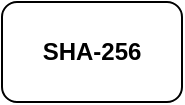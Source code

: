 <mxfile version="20.2.8" type="github">
  <diagram id="SgPVI4OfAQDJ4Op12l3S" name="Página-1">
    <mxGraphModel dx="982" dy="354" grid="1" gridSize="10" guides="1" tooltips="1" connect="1" arrows="1" fold="1" page="1" pageScale="1" pageWidth="827" pageHeight="1169" math="0" shadow="0">
      <root>
        <mxCell id="0" />
        <mxCell id="1" parent="0" />
        <mxCell id="Oh8Jn7zO_o9vtSne1rGO-1" value="SHA-256" style="rounded=1;whiteSpace=wrap;html=1;fontStyle=1" vertex="1" parent="1">
          <mxGeometry x="70" y="60" width="90" height="50" as="geometry" />
        </mxCell>
      </root>
    </mxGraphModel>
  </diagram>
</mxfile>
